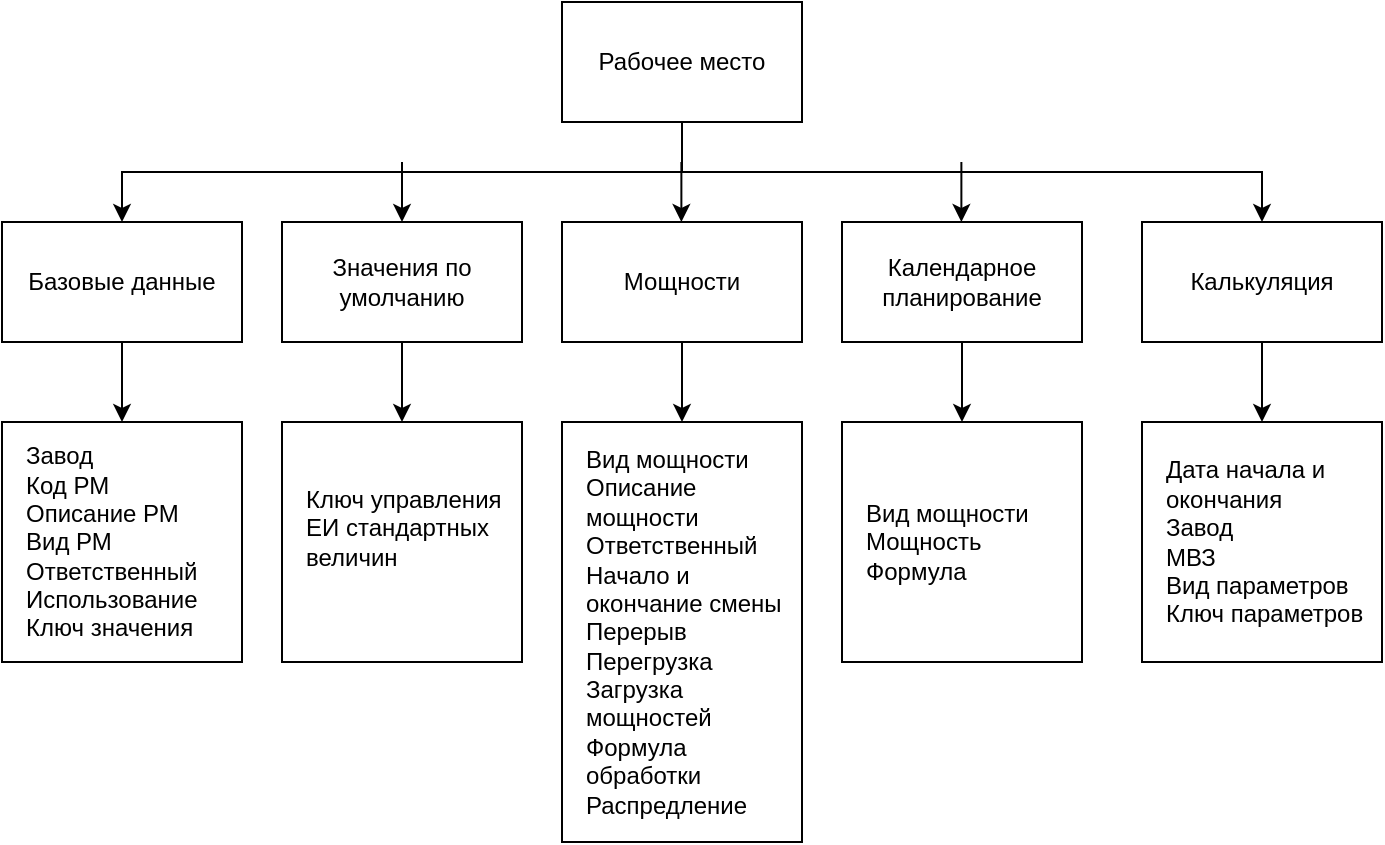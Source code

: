 <mxfile version="27.2.0">
  <diagram name="Страница — 1" id="paXVl5BUTNTQy-YcbPCh">
    <mxGraphModel dx="743" dy="432" grid="1" gridSize="10" guides="1" tooltips="1" connect="1" arrows="1" fold="1" page="1" pageScale="1" pageWidth="827" pageHeight="1169" math="0" shadow="0">
      <root>
        <mxCell id="0" />
        <mxCell id="1" parent="0" />
        <mxCell id="qPDLs97VPNbufEtovyOr-1" style="edgeStyle=orthogonalEdgeStyle;rounded=0;orthogonalLoop=1;jettySize=auto;html=1;exitX=0.5;exitY=1;exitDx=0;exitDy=0;entryX=0.5;entryY=0;entryDx=0;entryDy=0;" edge="1" parent="1" source="n_OqSot9pXnqimnLtT7n-1" target="n_OqSot9pXnqimnLtT7n-2">
          <mxGeometry relative="1" as="geometry" />
        </mxCell>
        <mxCell id="qPDLs97VPNbufEtovyOr-15" style="edgeStyle=orthogonalEdgeStyle;rounded=0;orthogonalLoop=1;jettySize=auto;html=1;exitX=0.5;exitY=1;exitDx=0;exitDy=0;" edge="1" parent="1" source="n_OqSot9pXnqimnLtT7n-1" target="qPDLs97VPNbufEtovyOr-13">
          <mxGeometry relative="1" as="geometry" />
        </mxCell>
        <mxCell id="n_OqSot9pXnqimnLtT7n-1" value="Рабочее место" style="rounded=0;whiteSpace=wrap;html=1;" parent="1" vertex="1">
          <mxGeometry x="300" y="10" width="120" height="60" as="geometry" />
        </mxCell>
        <mxCell id="qPDLs97VPNbufEtovyOr-2" style="edgeStyle=orthogonalEdgeStyle;rounded=0;orthogonalLoop=1;jettySize=auto;html=1;exitX=0.5;exitY=1;exitDx=0;exitDy=0;entryX=0.5;entryY=0;entryDx=0;entryDy=0;" edge="1" parent="1" source="n_OqSot9pXnqimnLtT7n-2" target="n_OqSot9pXnqimnLtT7n-3">
          <mxGeometry relative="1" as="geometry" />
        </mxCell>
        <mxCell id="n_OqSot9pXnqimnLtT7n-2" value="Базовые данные" style="rounded=0;whiteSpace=wrap;html=1;" parent="1" vertex="1">
          <mxGeometry x="20" y="120" width="120" height="60" as="geometry" />
        </mxCell>
        <mxCell id="n_OqSot9pXnqimnLtT7n-3" value="Завод&lt;div&gt;Код РМ&lt;/div&gt;&lt;div&gt;Описание РМ&lt;/div&gt;&lt;div&gt;Вид РМ&lt;/div&gt;&lt;div&gt;Ответственный&lt;/div&gt;&lt;div&gt;Использование&lt;/div&gt;&lt;div&gt;Ключ значения&lt;/div&gt;" style="rounded=0;whiteSpace=wrap;html=1;align=left;spacingLeft=10;" parent="1" vertex="1">
          <mxGeometry x="20" y="220" width="120" height="120" as="geometry" />
        </mxCell>
        <mxCell id="qPDLs97VPNbufEtovyOr-3" style="edgeStyle=orthogonalEdgeStyle;rounded=0;orthogonalLoop=1;jettySize=auto;html=1;exitX=0.5;exitY=1;exitDx=0;exitDy=0;entryX=0.5;entryY=0;entryDx=0;entryDy=0;" edge="1" parent="1" source="qPDLs97VPNbufEtovyOr-4" target="qPDLs97VPNbufEtovyOr-5">
          <mxGeometry relative="1" as="geometry" />
        </mxCell>
        <mxCell id="qPDLs97VPNbufEtovyOr-4" value="Значения по умолчанию" style="rounded=0;whiteSpace=wrap;html=1;" vertex="1" parent="1">
          <mxGeometry x="160" y="120" width="120" height="60" as="geometry" />
        </mxCell>
        <mxCell id="qPDLs97VPNbufEtovyOr-5" value="Ключ управления&lt;div&gt;ЕИ стандартных величин&lt;/div&gt;&lt;div&gt;&lt;br&gt;&lt;/div&gt;" style="rounded=0;whiteSpace=wrap;html=1;align=left;spacingLeft=10;" vertex="1" parent="1">
          <mxGeometry x="160" y="220" width="120" height="120" as="geometry" />
        </mxCell>
        <mxCell id="qPDLs97VPNbufEtovyOr-6" style="edgeStyle=orthogonalEdgeStyle;rounded=0;orthogonalLoop=1;jettySize=auto;html=1;exitX=0.5;exitY=1;exitDx=0;exitDy=0;entryX=0.5;entryY=0;entryDx=0;entryDy=0;" edge="1" parent="1" source="qPDLs97VPNbufEtovyOr-7" target="qPDLs97VPNbufEtovyOr-8">
          <mxGeometry relative="1" as="geometry" />
        </mxCell>
        <mxCell id="qPDLs97VPNbufEtovyOr-7" value="Мощности" style="rounded=0;whiteSpace=wrap;html=1;" vertex="1" parent="1">
          <mxGeometry x="300" y="120" width="120" height="60" as="geometry" />
        </mxCell>
        <mxCell id="qPDLs97VPNbufEtovyOr-8" value="Вид мощности&lt;div&gt;Описание мощности&lt;div&gt;Ответственный&lt;/div&gt;&lt;div&gt;Начало и окончание смены&lt;/div&gt;&lt;div&gt;Перерыв&lt;/div&gt;&lt;div&gt;Перегрузка&lt;/div&gt;&lt;div&gt;Загрузка мощностей&lt;/div&gt;&lt;div&gt;Формула обработки&lt;/div&gt;&lt;div&gt;Распредление&lt;/div&gt;&lt;/div&gt;" style="rounded=0;whiteSpace=wrap;html=1;align=left;spacingLeft=10;" vertex="1" parent="1">
          <mxGeometry x="300" y="220" width="120" height="210" as="geometry" />
        </mxCell>
        <mxCell id="qPDLs97VPNbufEtovyOr-9" style="edgeStyle=orthogonalEdgeStyle;rounded=0;orthogonalLoop=1;jettySize=auto;html=1;exitX=0.5;exitY=1;exitDx=0;exitDy=0;entryX=0.5;entryY=0;entryDx=0;entryDy=0;" edge="1" parent="1" source="qPDLs97VPNbufEtovyOr-10" target="qPDLs97VPNbufEtovyOr-11">
          <mxGeometry relative="1" as="geometry" />
        </mxCell>
        <mxCell id="qPDLs97VPNbufEtovyOr-10" value="Календарное планирование" style="rounded=0;whiteSpace=wrap;html=1;" vertex="1" parent="1">
          <mxGeometry x="440" y="120" width="120" height="60" as="geometry" />
        </mxCell>
        <mxCell id="qPDLs97VPNbufEtovyOr-11" value="Вид мощности&lt;div&gt;Мощность&lt;/div&gt;&lt;div&gt;Формула&lt;/div&gt;" style="rounded=0;whiteSpace=wrap;html=1;align=left;spacingLeft=10;" vertex="1" parent="1">
          <mxGeometry x="440" y="220" width="120" height="120" as="geometry" />
        </mxCell>
        <mxCell id="qPDLs97VPNbufEtovyOr-12" style="edgeStyle=orthogonalEdgeStyle;rounded=0;orthogonalLoop=1;jettySize=auto;html=1;exitX=0.5;exitY=1;exitDx=0;exitDy=0;entryX=0.5;entryY=0;entryDx=0;entryDy=0;" edge="1" parent="1" source="qPDLs97VPNbufEtovyOr-13" target="qPDLs97VPNbufEtovyOr-14">
          <mxGeometry relative="1" as="geometry" />
        </mxCell>
        <mxCell id="qPDLs97VPNbufEtovyOr-13" value="Калькуляция" style="rounded=0;whiteSpace=wrap;html=1;" vertex="1" parent="1">
          <mxGeometry x="590" y="120" width="120" height="60" as="geometry" />
        </mxCell>
        <mxCell id="qPDLs97VPNbufEtovyOr-14" value="Дата начала и окончания&lt;div&gt;Завод&lt;/div&gt;&lt;div&gt;МВЗ&lt;/div&gt;&lt;div&gt;Вид параметров&lt;/div&gt;&lt;div&gt;Ключ параметров&lt;/div&gt;" style="rounded=0;whiteSpace=wrap;html=1;align=left;spacingLeft=10;" vertex="1" parent="1">
          <mxGeometry x="590" y="220" width="120" height="120" as="geometry" />
        </mxCell>
        <mxCell id="qPDLs97VPNbufEtovyOr-16" value="" style="endArrow=classic;html=1;rounded=0;entryX=0.5;entryY=0;entryDx=0;entryDy=0;" edge="1" parent="1" target="qPDLs97VPNbufEtovyOr-4">
          <mxGeometry width="50" height="50" relative="1" as="geometry">
            <mxPoint x="220" y="90" as="sourcePoint" />
            <mxPoint x="340" y="120" as="targetPoint" />
          </mxGeometry>
        </mxCell>
        <mxCell id="qPDLs97VPNbufEtovyOr-17" value="" style="endArrow=classic;html=1;rounded=0;entryX=0.5;entryY=0;entryDx=0;entryDy=0;" edge="1" parent="1">
          <mxGeometry width="50" height="50" relative="1" as="geometry">
            <mxPoint x="359.69" y="90" as="sourcePoint" />
            <mxPoint x="359.69" y="120" as="targetPoint" />
          </mxGeometry>
        </mxCell>
        <mxCell id="qPDLs97VPNbufEtovyOr-18" value="" style="endArrow=classic;html=1;rounded=0;entryX=0.5;entryY=0;entryDx=0;entryDy=0;" edge="1" parent="1">
          <mxGeometry width="50" height="50" relative="1" as="geometry">
            <mxPoint x="499.69" y="90" as="sourcePoint" />
            <mxPoint x="499.69" y="120" as="targetPoint" />
          </mxGeometry>
        </mxCell>
      </root>
    </mxGraphModel>
  </diagram>
</mxfile>
